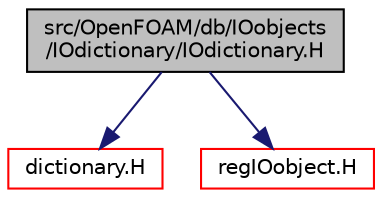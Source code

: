 digraph "src/OpenFOAM/db/IOobjects/IOdictionary/IOdictionary.H"
{
  bgcolor="transparent";
  edge [fontname="Helvetica",fontsize="10",labelfontname="Helvetica",labelfontsize="10"];
  node [fontname="Helvetica",fontsize="10",shape=record];
  Node1 [label="src/OpenFOAM/db/IOobjects\l/IOdictionary/IOdictionary.H",height=0.2,width=0.4,color="black", fillcolor="grey75", style="filled", fontcolor="black"];
  Node1 -> Node2 [color="midnightblue",fontsize="10",style="solid",fontname="Helvetica"];
  Node2 [label="dictionary.H",height=0.2,width=0.4,color="red",URL="$a07713.html"];
  Node1 -> Node3 [color="midnightblue",fontsize="10",style="solid",fontname="Helvetica"];
  Node3 [label="regIOobject.H",height=0.2,width=0.4,color="red",URL="$a07863.html"];
}
